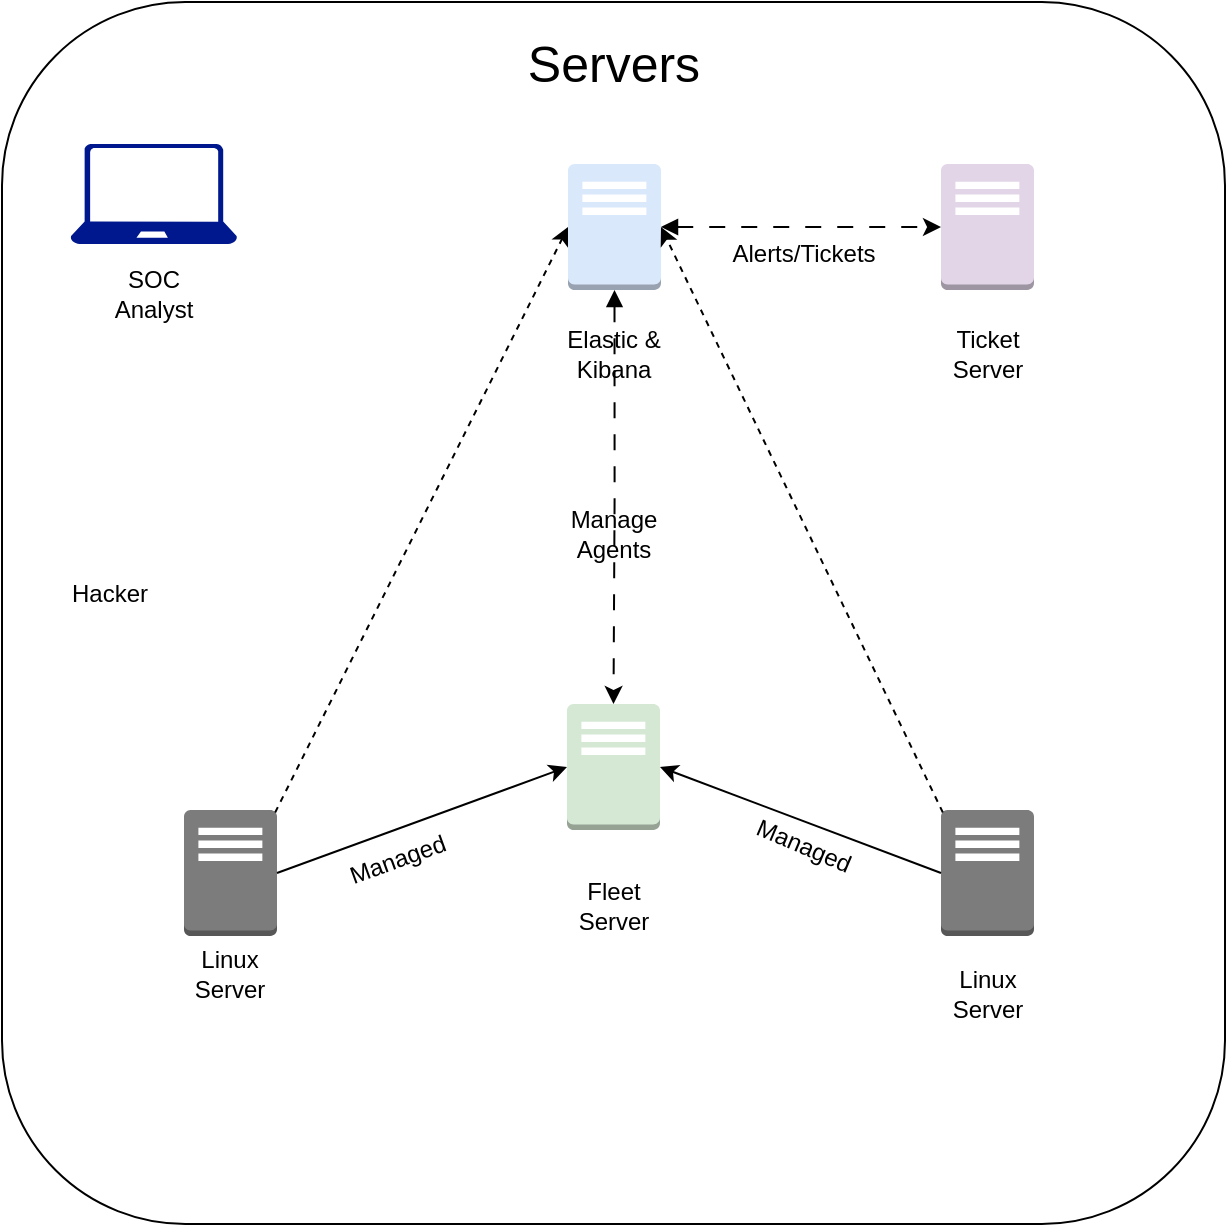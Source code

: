 <mxfile version="26.1.3">
  <diagram name="Page-1" id="KaGDIzj8KUpfzKSG8_ve">
    <mxGraphModel dx="2074" dy="1140" grid="1" gridSize="10" guides="1" tooltips="1" connect="1" arrows="1" fold="1" page="1" pageScale="1" pageWidth="850" pageHeight="1100" background="none" math="0" shadow="0">
      <root>
        <mxCell id="0" />
        <mxCell id="1" parent="0" />
        <mxCell id="ga8HjjyCINE0WZL5Hxx5-7" value="" style="rounded=1;whiteSpace=wrap;html=1;" vertex="1" parent="1">
          <mxGeometry x="119" y="49" width="611.5" height="611" as="geometry" />
        </mxCell>
        <mxCell id="ga8HjjyCINE0WZL5Hxx5-1" value="" style="outlineConnect=0;dashed=0;verticalLabelPosition=bottom;verticalAlign=top;align=center;html=1;shape=mxgraph.aws3.traditional_server;fillColor=#7D7C7C;gradientColor=none;" vertex="1" parent="1">
          <mxGeometry x="588.5" y="453" width="46.5" height="63" as="geometry" />
        </mxCell>
        <mxCell id="ga8HjjyCINE0WZL5Hxx5-2" value="" style="outlineConnect=0;dashed=0;verticalLabelPosition=bottom;verticalAlign=top;align=center;html=1;shape=mxgraph.aws3.traditional_server;fillColor=#e1d5e7;strokeColor=#9673a6;" vertex="1" parent="1">
          <mxGeometry x="588.5" y="130" width="46.5" height="63" as="geometry" />
        </mxCell>
        <mxCell id="ga8HjjyCINE0WZL5Hxx5-3" value="" style="outlineConnect=0;dashed=0;verticalLabelPosition=bottom;verticalAlign=top;align=center;html=1;shape=mxgraph.aws3.traditional_server;fillColor=#dae8fc;strokeColor=#6c8ebf;" vertex="1" parent="1">
          <mxGeometry x="402" y="130" width="46.5" height="63" as="geometry" />
        </mxCell>
        <mxCell id="ga8HjjyCINE0WZL5Hxx5-4" value="" style="outlineConnect=0;dashed=0;verticalLabelPosition=bottom;verticalAlign=top;align=center;html=1;shape=mxgraph.aws3.traditional_server;fillColor=#d5e8d4;strokeColor=#82b366;" vertex="1" parent="1">
          <mxGeometry x="401.5" y="400" width="46.5" height="63" as="geometry" />
        </mxCell>
        <mxCell id="ga8HjjyCINE0WZL5Hxx5-6" value="" style="outlineConnect=0;dashed=0;verticalLabelPosition=bottom;verticalAlign=top;align=center;html=1;shape=mxgraph.aws3.traditional_server;fillColor=#7D7C7C;gradientColor=none;" vertex="1" parent="1">
          <mxGeometry x="210" y="453" width="46.5" height="63" as="geometry" />
        </mxCell>
        <mxCell id="ga8HjjyCINE0WZL5Hxx5-8" value="&lt;font style=&quot;font-size: 25px;&quot;&gt;Servers&lt;/font&gt;" style="text;html=1;align=center;verticalAlign=middle;whiteSpace=wrap;rounded=0;strokeWidth=3;" vertex="1" parent="1">
          <mxGeometry x="359.75" y="49" width="130" height="60" as="geometry" />
        </mxCell>
        <mxCell id="ga8HjjyCINE0WZL5Hxx5-11" value="Elastic &amp;amp; Kibana" style="text;html=1;align=center;verticalAlign=middle;whiteSpace=wrap;rounded=0;" vertex="1" parent="1">
          <mxGeometry x="395.25" y="210" width="60" height="30" as="geometry" />
        </mxCell>
        <mxCell id="ga8HjjyCINE0WZL5Hxx5-12" value="Ticket Server" style="text;html=1;align=center;verticalAlign=middle;whiteSpace=wrap;rounded=0;" vertex="1" parent="1">
          <mxGeometry x="581.75" y="210" width="60" height="30" as="geometry" />
        </mxCell>
        <mxCell id="ga8HjjyCINE0WZL5Hxx5-13" value="Linux Server" style="text;html=1;align=center;verticalAlign=middle;whiteSpace=wrap;rounded=0;" vertex="1" parent="1">
          <mxGeometry x="203.25" y="520" width="60" height="30" as="geometry" />
        </mxCell>
        <mxCell id="ga8HjjyCINE0WZL5Hxx5-14" value="Linux Server" style="text;html=1;align=center;verticalAlign=middle;whiteSpace=wrap;rounded=0;" vertex="1" parent="1">
          <mxGeometry x="581.75" y="530" width="60" height="30" as="geometry" />
        </mxCell>
        <mxCell id="ga8HjjyCINE0WZL5Hxx5-15" value="Fleet Server" style="text;html=1;align=center;verticalAlign=middle;whiteSpace=wrap;rounded=0;" vertex="1" parent="1">
          <mxGeometry x="395.25" y="486" width="60" height="30" as="geometry" />
        </mxCell>
        <mxCell id="ga8HjjyCINE0WZL5Hxx5-17" style="rounded=0;orthogonalLoop=1;jettySize=auto;html=1;exitX=0.98;exitY=0.02;exitDx=0;exitDy=0;exitPerimeter=0;entryX=0;entryY=0.5;entryDx=0;entryDy=0;entryPerimeter=0;dashed=1;" edge="1" parent="1" source="ga8HjjyCINE0WZL5Hxx5-6" target="ga8HjjyCINE0WZL5Hxx5-3">
          <mxGeometry relative="1" as="geometry" />
        </mxCell>
        <mxCell id="ga8HjjyCINE0WZL5Hxx5-18" style="rounded=0;orthogonalLoop=1;jettySize=auto;html=1;exitX=0.02;exitY=0.02;exitDx=0;exitDy=0;exitPerimeter=0;entryX=1;entryY=0.5;entryDx=0;entryDy=0;entryPerimeter=0;dashed=1;" edge="1" parent="1" source="ga8HjjyCINE0WZL5Hxx5-1" target="ga8HjjyCINE0WZL5Hxx5-3">
          <mxGeometry relative="1" as="geometry" />
        </mxCell>
        <mxCell id="ga8HjjyCINE0WZL5Hxx5-19" style="edgeStyle=orthogonalEdgeStyle;rounded=0;orthogonalLoop=1;jettySize=auto;html=1;exitX=0.5;exitY=1;exitDx=0;exitDy=0;exitPerimeter=0;entryX=0.5;entryY=0;entryDx=0;entryDy=0;entryPerimeter=0;dashed=1;dashPattern=8 8;startArrow=block;startFill=1;" edge="1" parent="1" source="ga8HjjyCINE0WZL5Hxx5-3" target="ga8HjjyCINE0WZL5Hxx5-4">
          <mxGeometry relative="1" as="geometry" />
        </mxCell>
        <mxCell id="ga8HjjyCINE0WZL5Hxx5-20" style="edgeStyle=orthogonalEdgeStyle;rounded=0;orthogonalLoop=1;jettySize=auto;html=1;exitX=1;exitY=0.5;exitDx=0;exitDy=0;exitPerimeter=0;entryX=0;entryY=0.5;entryDx=0;entryDy=0;entryPerimeter=0;startArrow=block;startFill=1;dashed=1;dashPattern=8 8;" edge="1" parent="1" source="ga8HjjyCINE0WZL5Hxx5-3" target="ga8HjjyCINE0WZL5Hxx5-2">
          <mxGeometry relative="1" as="geometry" />
        </mxCell>
        <mxCell id="ga8HjjyCINE0WZL5Hxx5-21" style="rounded=0;orthogonalLoop=1;jettySize=auto;html=1;exitX=1;exitY=0.5;exitDx=0;exitDy=0;exitPerimeter=0;entryX=0;entryY=0.5;entryDx=0;entryDy=0;entryPerimeter=0;" edge="1" parent="1" source="ga8HjjyCINE0WZL5Hxx5-6" target="ga8HjjyCINE0WZL5Hxx5-4">
          <mxGeometry relative="1" as="geometry" />
        </mxCell>
        <mxCell id="ga8HjjyCINE0WZL5Hxx5-22" style="rounded=0;orthogonalLoop=1;jettySize=auto;html=1;exitX=0;exitY=0.5;exitDx=0;exitDy=0;exitPerimeter=0;entryX=1;entryY=0.5;entryDx=0;entryDy=0;entryPerimeter=0;" edge="1" parent="1" source="ga8HjjyCINE0WZL5Hxx5-1" target="ga8HjjyCINE0WZL5Hxx5-4">
          <mxGeometry relative="1" as="geometry" />
        </mxCell>
        <mxCell id="ga8HjjyCINE0WZL5Hxx5-23" value="Managed" style="text;html=1;align=center;verticalAlign=middle;whiteSpace=wrap;rounded=0;rotation=-20;" vertex="1" parent="1">
          <mxGeometry x="286.5" y="463" width="60" height="30" as="geometry" />
        </mxCell>
        <mxCell id="ga8HjjyCINE0WZL5Hxx5-24" value="Managed" style="text;html=1;align=center;verticalAlign=middle;whiteSpace=wrap;rounded=0;rotation=23;" vertex="1" parent="1">
          <mxGeometry x="489.75" y="456" width="60" height="30" as="geometry" />
        </mxCell>
        <mxCell id="ga8HjjyCINE0WZL5Hxx5-25" value="Manage Agents" style="text;html=1;align=center;verticalAlign=middle;whiteSpace=wrap;rounded=0;" vertex="1" parent="1">
          <mxGeometry x="394.75" y="300" width="60" height="30" as="geometry" />
        </mxCell>
        <mxCell id="ga8HjjyCINE0WZL5Hxx5-26" value="" style="sketch=0;aspect=fixed;pointerEvents=1;shadow=0;dashed=0;html=1;strokeColor=none;labelPosition=center;verticalLabelPosition=bottom;verticalAlign=top;align=center;fillColor=#00188D;shape=mxgraph.azure.laptop" vertex="1" parent="1">
          <mxGeometry x="153.25" y="120" width="83.33" height="50" as="geometry" />
        </mxCell>
        <mxCell id="ga8HjjyCINE0WZL5Hxx5-27" value="SOC Analyst" style="text;html=1;align=center;verticalAlign=middle;whiteSpace=wrap;rounded=0;" vertex="1" parent="1">
          <mxGeometry x="164.91" y="180" width="60" height="30" as="geometry" />
        </mxCell>
        <mxCell id="ga8HjjyCINE0WZL5Hxx5-28" value="" style="shape=image;html=1;verticalAlign=top;verticalLabelPosition=bottom;labelBackgroundColor=#ffffff;imageAspect=0;aspect=fixed;image=https://cdn0.iconfinder.com/data/icons/software-engineering-and-video-gaming/512/77_hacker_user_gammer_programmer-128.png" vertex="1" parent="1">
          <mxGeometry x="129" y="251" width="89" height="89" as="geometry" />
        </mxCell>
        <mxCell id="ga8HjjyCINE0WZL5Hxx5-29" value="Hacker" style="text;html=1;align=center;verticalAlign=middle;whiteSpace=wrap;rounded=0;" vertex="1" parent="1">
          <mxGeometry x="143.25" y="330" width="60" height="30" as="geometry" />
        </mxCell>
        <mxCell id="ga8HjjyCINE0WZL5Hxx5-30" value="Alerts/Tickets" style="text;html=1;align=center;verticalAlign=middle;whiteSpace=wrap;rounded=0;" vertex="1" parent="1">
          <mxGeometry x="489.75" y="160" width="60" height="30" as="geometry" />
        </mxCell>
      </root>
    </mxGraphModel>
  </diagram>
</mxfile>

